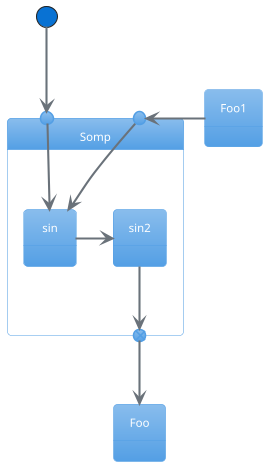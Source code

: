 ' Do not edit
' Theme Gallery
' autogenerated by script
'
@startuml
!$PUML_MODE = "dark"
!theme cloudscape-design
state Somp {
  state entry1 <<entryPoint>>
  state entry2 <<entryPoint>>
  state sin
  entry1 --> sin
  entry2 -> sin
  sin -> sin2
  sin2 --> exitA <<exitPoint>>
}

[*] --> entry1
exitA --> Foo
Foo1 -> entry2
@enduml
